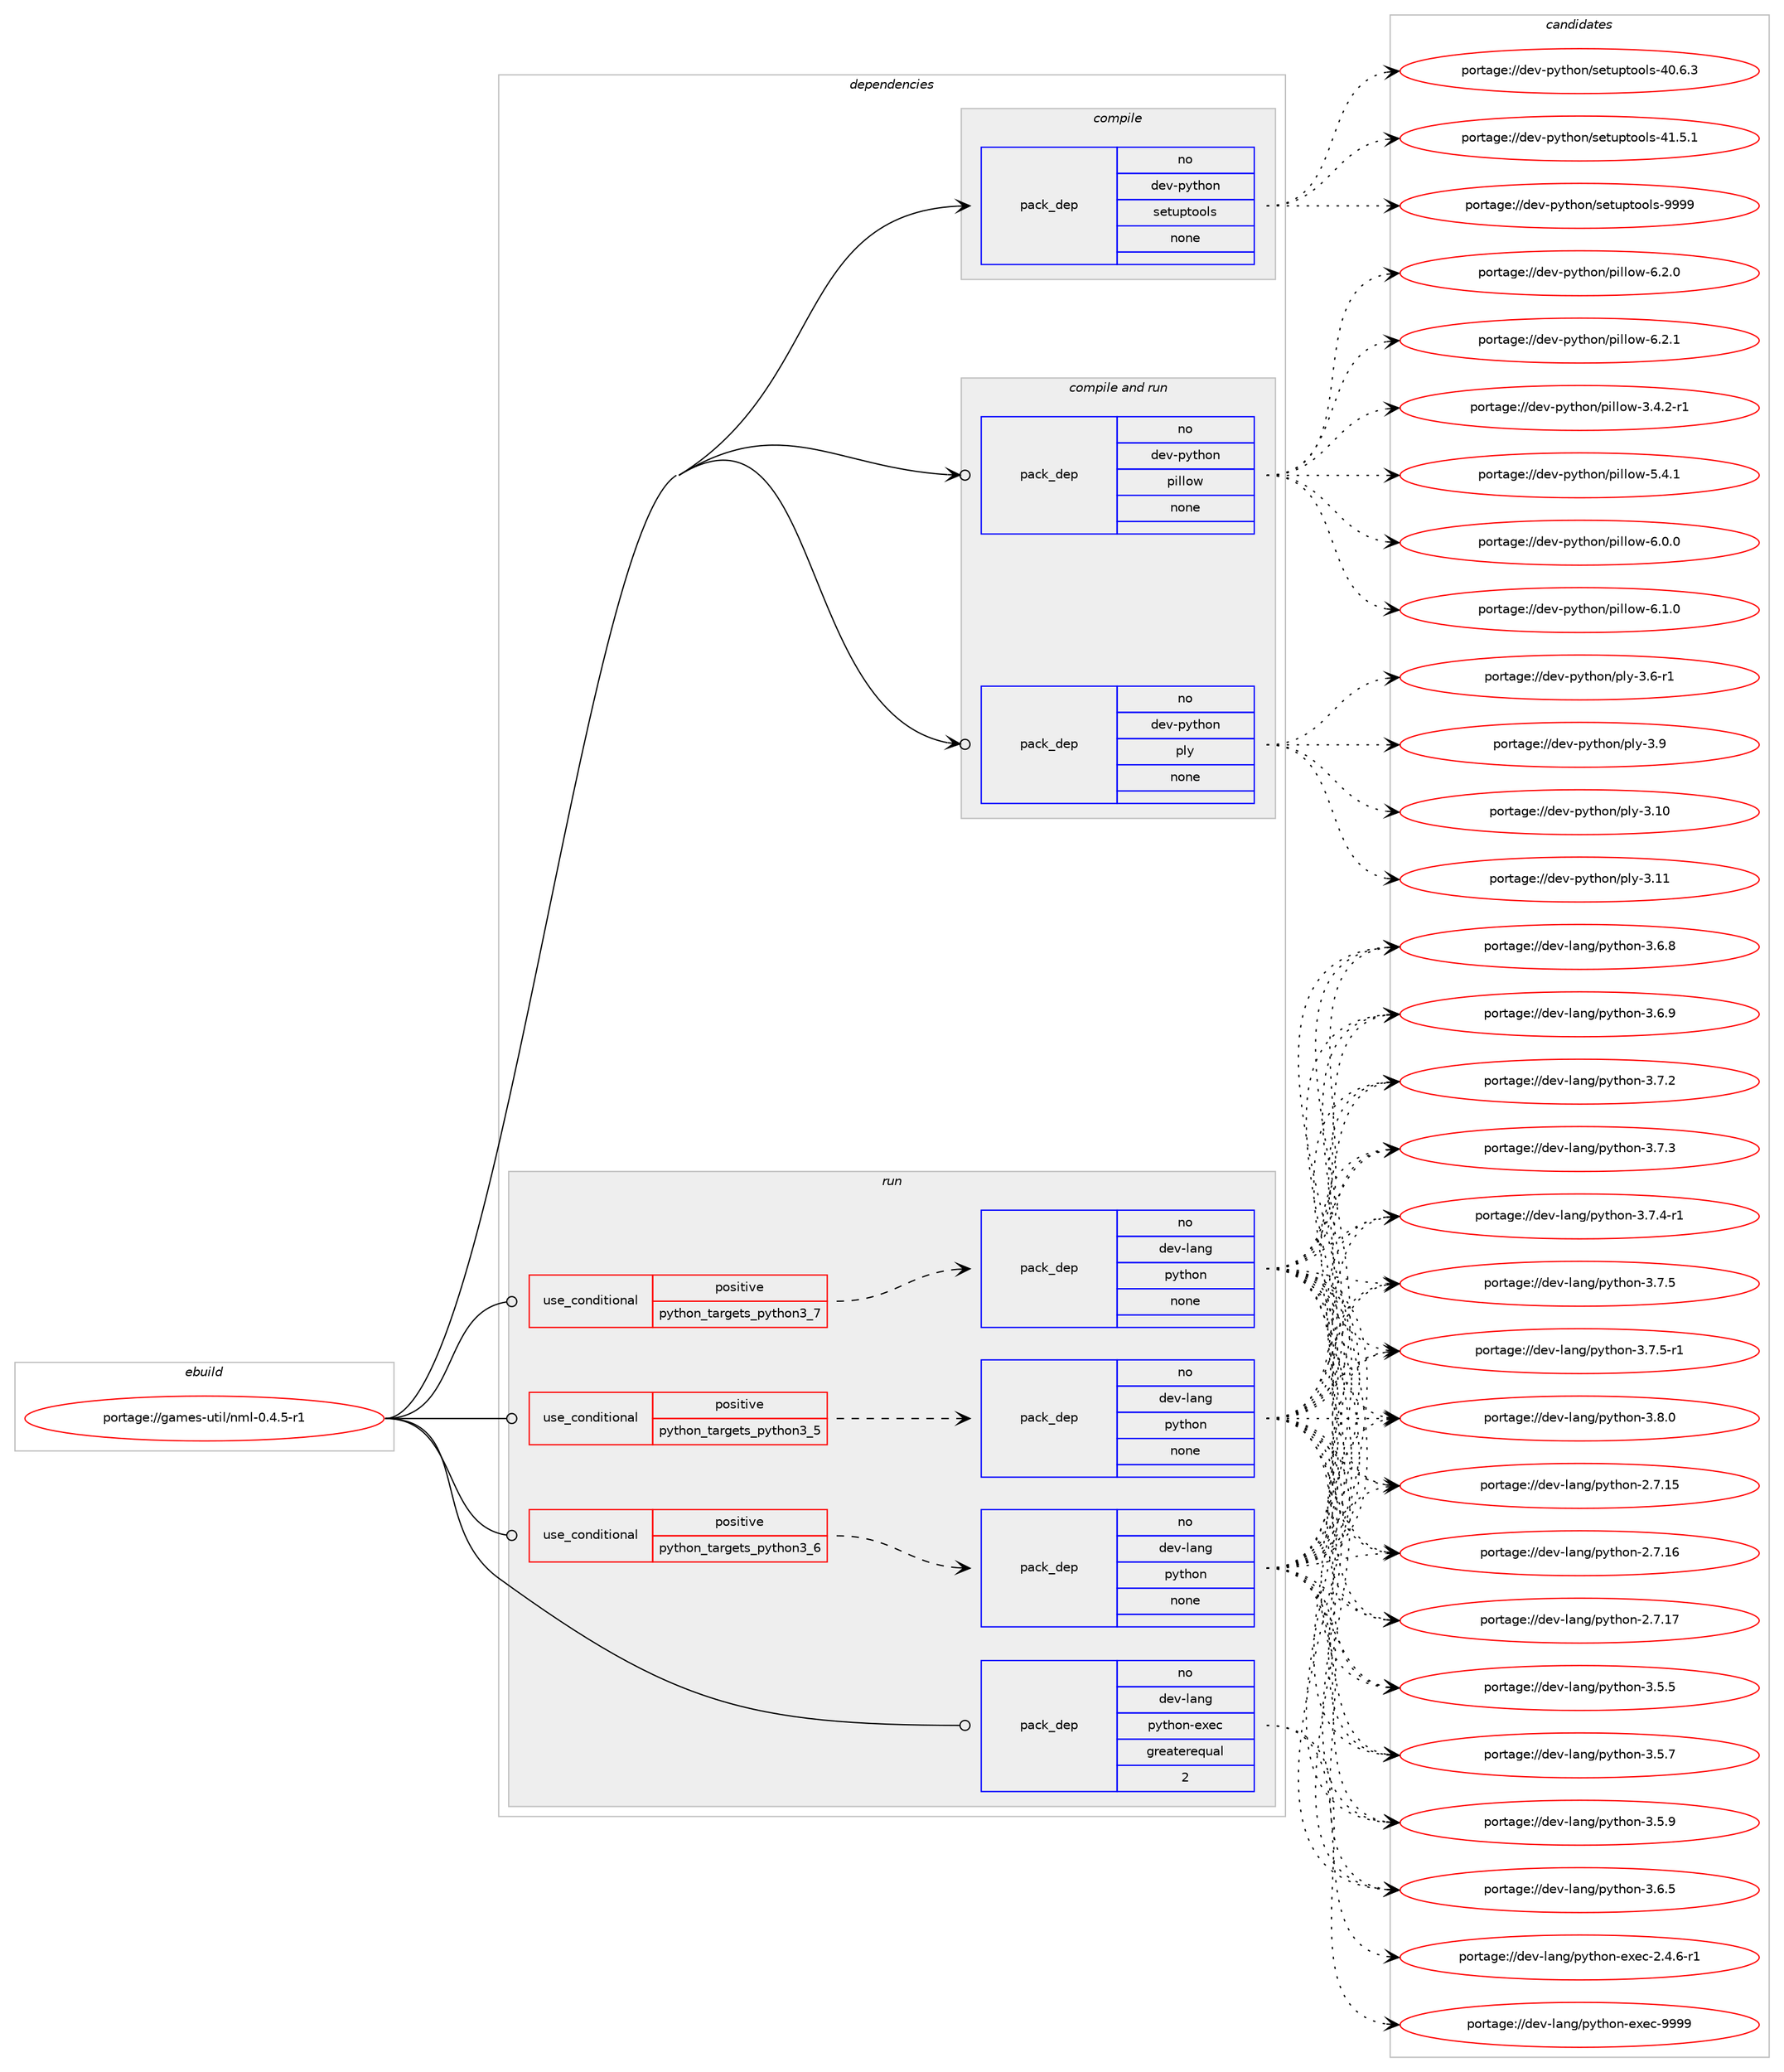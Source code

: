 digraph prolog {

# *************
# Graph options
# *************

newrank=true;
concentrate=true;
compound=true;
graph [rankdir=LR,fontname=Helvetica,fontsize=10,ranksep=1.5];#, ranksep=2.5, nodesep=0.2];
edge  [arrowhead=vee];
node  [fontname=Helvetica,fontsize=10];

# **********
# The ebuild
# **********

subgraph cluster_leftcol {
color=gray;
rank=same;
label=<<i>ebuild</i>>;
id [label="portage://games-util/nml-0.4.5-r1", color=red, width=4, href="../games-util/nml-0.4.5-r1.svg"];
}

# ****************
# The dependencies
# ****************

subgraph cluster_midcol {
color=gray;
label=<<i>dependencies</i>>;
subgraph cluster_compile {
fillcolor="#eeeeee";
style=filled;
label=<<i>compile</i>>;
subgraph pack199739 {
dependency277676 [label=<<TABLE BORDER="0" CELLBORDER="1" CELLSPACING="0" CELLPADDING="4" WIDTH="220"><TR><TD ROWSPAN="6" CELLPADDING="30">pack_dep</TD></TR><TR><TD WIDTH="110">no</TD></TR><TR><TD>dev-python</TD></TR><TR><TD>setuptools</TD></TR><TR><TD>none</TD></TR><TR><TD></TD></TR></TABLE>>, shape=none, color=blue];
}
id:e -> dependency277676:w [weight=20,style="solid",arrowhead="vee"];
}
subgraph cluster_compileandrun {
fillcolor="#eeeeee";
style=filled;
label=<<i>compile and run</i>>;
subgraph pack199740 {
dependency277677 [label=<<TABLE BORDER="0" CELLBORDER="1" CELLSPACING="0" CELLPADDING="4" WIDTH="220"><TR><TD ROWSPAN="6" CELLPADDING="30">pack_dep</TD></TR><TR><TD WIDTH="110">no</TD></TR><TR><TD>dev-python</TD></TR><TR><TD>pillow</TD></TR><TR><TD>none</TD></TR><TR><TD></TD></TR></TABLE>>, shape=none, color=blue];
}
id:e -> dependency277677:w [weight=20,style="solid",arrowhead="odotvee"];
subgraph pack199741 {
dependency277678 [label=<<TABLE BORDER="0" CELLBORDER="1" CELLSPACING="0" CELLPADDING="4" WIDTH="220"><TR><TD ROWSPAN="6" CELLPADDING="30">pack_dep</TD></TR><TR><TD WIDTH="110">no</TD></TR><TR><TD>dev-python</TD></TR><TR><TD>ply</TD></TR><TR><TD>none</TD></TR><TR><TD></TD></TR></TABLE>>, shape=none, color=blue];
}
id:e -> dependency277678:w [weight=20,style="solid",arrowhead="odotvee"];
}
subgraph cluster_run {
fillcolor="#eeeeee";
style=filled;
label=<<i>run</i>>;
subgraph cond73893 {
dependency277679 [label=<<TABLE BORDER="0" CELLBORDER="1" CELLSPACING="0" CELLPADDING="4"><TR><TD ROWSPAN="3" CELLPADDING="10">use_conditional</TD></TR><TR><TD>positive</TD></TR><TR><TD>python_targets_python3_5</TD></TR></TABLE>>, shape=none, color=red];
subgraph pack199742 {
dependency277680 [label=<<TABLE BORDER="0" CELLBORDER="1" CELLSPACING="0" CELLPADDING="4" WIDTH="220"><TR><TD ROWSPAN="6" CELLPADDING="30">pack_dep</TD></TR><TR><TD WIDTH="110">no</TD></TR><TR><TD>dev-lang</TD></TR><TR><TD>python</TD></TR><TR><TD>none</TD></TR><TR><TD></TD></TR></TABLE>>, shape=none, color=blue];
}
dependency277679:e -> dependency277680:w [weight=20,style="dashed",arrowhead="vee"];
}
id:e -> dependency277679:w [weight=20,style="solid",arrowhead="odot"];
subgraph cond73894 {
dependency277681 [label=<<TABLE BORDER="0" CELLBORDER="1" CELLSPACING="0" CELLPADDING="4"><TR><TD ROWSPAN="3" CELLPADDING="10">use_conditional</TD></TR><TR><TD>positive</TD></TR><TR><TD>python_targets_python3_6</TD></TR></TABLE>>, shape=none, color=red];
subgraph pack199743 {
dependency277682 [label=<<TABLE BORDER="0" CELLBORDER="1" CELLSPACING="0" CELLPADDING="4" WIDTH="220"><TR><TD ROWSPAN="6" CELLPADDING="30">pack_dep</TD></TR><TR><TD WIDTH="110">no</TD></TR><TR><TD>dev-lang</TD></TR><TR><TD>python</TD></TR><TR><TD>none</TD></TR><TR><TD></TD></TR></TABLE>>, shape=none, color=blue];
}
dependency277681:e -> dependency277682:w [weight=20,style="dashed",arrowhead="vee"];
}
id:e -> dependency277681:w [weight=20,style="solid",arrowhead="odot"];
subgraph cond73895 {
dependency277683 [label=<<TABLE BORDER="0" CELLBORDER="1" CELLSPACING="0" CELLPADDING="4"><TR><TD ROWSPAN="3" CELLPADDING="10">use_conditional</TD></TR><TR><TD>positive</TD></TR><TR><TD>python_targets_python3_7</TD></TR></TABLE>>, shape=none, color=red];
subgraph pack199744 {
dependency277684 [label=<<TABLE BORDER="0" CELLBORDER="1" CELLSPACING="0" CELLPADDING="4" WIDTH="220"><TR><TD ROWSPAN="6" CELLPADDING="30">pack_dep</TD></TR><TR><TD WIDTH="110">no</TD></TR><TR><TD>dev-lang</TD></TR><TR><TD>python</TD></TR><TR><TD>none</TD></TR><TR><TD></TD></TR></TABLE>>, shape=none, color=blue];
}
dependency277683:e -> dependency277684:w [weight=20,style="dashed",arrowhead="vee"];
}
id:e -> dependency277683:w [weight=20,style="solid",arrowhead="odot"];
subgraph pack199745 {
dependency277685 [label=<<TABLE BORDER="0" CELLBORDER="1" CELLSPACING="0" CELLPADDING="4" WIDTH="220"><TR><TD ROWSPAN="6" CELLPADDING="30">pack_dep</TD></TR><TR><TD WIDTH="110">no</TD></TR><TR><TD>dev-lang</TD></TR><TR><TD>python-exec</TD></TR><TR><TD>greaterequal</TD></TR><TR><TD>2</TD></TR></TABLE>>, shape=none, color=blue];
}
id:e -> dependency277685:w [weight=20,style="solid",arrowhead="odot"];
}
}

# **************
# The candidates
# **************

subgraph cluster_choices {
rank=same;
color=gray;
label=<<i>candidates</i>>;

subgraph choice199739 {
color=black;
nodesep=1;
choiceportage100101118451121211161041111104711510111611711211611111110811545524846544651 [label="portage://dev-python/setuptools-40.6.3", color=red, width=4,href="../dev-python/setuptools-40.6.3.svg"];
choiceportage100101118451121211161041111104711510111611711211611111110811545524946534649 [label="portage://dev-python/setuptools-41.5.1", color=red, width=4,href="../dev-python/setuptools-41.5.1.svg"];
choiceportage10010111845112121116104111110471151011161171121161111111081154557575757 [label="portage://dev-python/setuptools-9999", color=red, width=4,href="../dev-python/setuptools-9999.svg"];
dependency277676:e -> choiceportage100101118451121211161041111104711510111611711211611111110811545524846544651:w [style=dotted,weight="100"];
dependency277676:e -> choiceportage100101118451121211161041111104711510111611711211611111110811545524946534649:w [style=dotted,weight="100"];
dependency277676:e -> choiceportage10010111845112121116104111110471151011161171121161111111081154557575757:w [style=dotted,weight="100"];
}
subgraph choice199740 {
color=black;
nodesep=1;
choiceportage10010111845112121116104111110471121051081081111194551465246504511449 [label="portage://dev-python/pillow-3.4.2-r1", color=red, width=4,href="../dev-python/pillow-3.4.2-r1.svg"];
choiceportage1001011184511212111610411111047112105108108111119455346524649 [label="portage://dev-python/pillow-5.4.1", color=red, width=4,href="../dev-python/pillow-5.4.1.svg"];
choiceportage1001011184511212111610411111047112105108108111119455446484648 [label="portage://dev-python/pillow-6.0.0", color=red, width=4,href="../dev-python/pillow-6.0.0.svg"];
choiceportage1001011184511212111610411111047112105108108111119455446494648 [label="portage://dev-python/pillow-6.1.0", color=red, width=4,href="../dev-python/pillow-6.1.0.svg"];
choiceportage1001011184511212111610411111047112105108108111119455446504648 [label="portage://dev-python/pillow-6.2.0", color=red, width=4,href="../dev-python/pillow-6.2.0.svg"];
choiceportage1001011184511212111610411111047112105108108111119455446504649 [label="portage://dev-python/pillow-6.2.1", color=red, width=4,href="../dev-python/pillow-6.2.1.svg"];
dependency277677:e -> choiceportage10010111845112121116104111110471121051081081111194551465246504511449:w [style=dotted,weight="100"];
dependency277677:e -> choiceportage1001011184511212111610411111047112105108108111119455346524649:w [style=dotted,weight="100"];
dependency277677:e -> choiceportage1001011184511212111610411111047112105108108111119455446484648:w [style=dotted,weight="100"];
dependency277677:e -> choiceportage1001011184511212111610411111047112105108108111119455446494648:w [style=dotted,weight="100"];
dependency277677:e -> choiceportage1001011184511212111610411111047112105108108111119455446504648:w [style=dotted,weight="100"];
dependency277677:e -> choiceportage1001011184511212111610411111047112105108108111119455446504649:w [style=dotted,weight="100"];
}
subgraph choice199741 {
color=black;
nodesep=1;
choiceportage10010111845112121116104111110471121081214551464948 [label="portage://dev-python/ply-3.10", color=red, width=4,href="../dev-python/ply-3.10.svg"];
choiceportage10010111845112121116104111110471121081214551464949 [label="portage://dev-python/ply-3.11", color=red, width=4,href="../dev-python/ply-3.11.svg"];
choiceportage1001011184511212111610411111047112108121455146544511449 [label="portage://dev-python/ply-3.6-r1", color=red, width=4,href="../dev-python/ply-3.6-r1.svg"];
choiceportage100101118451121211161041111104711210812145514657 [label="portage://dev-python/ply-3.9", color=red, width=4,href="../dev-python/ply-3.9.svg"];
dependency277678:e -> choiceportage10010111845112121116104111110471121081214551464948:w [style=dotted,weight="100"];
dependency277678:e -> choiceportage10010111845112121116104111110471121081214551464949:w [style=dotted,weight="100"];
dependency277678:e -> choiceportage1001011184511212111610411111047112108121455146544511449:w [style=dotted,weight="100"];
dependency277678:e -> choiceportage100101118451121211161041111104711210812145514657:w [style=dotted,weight="100"];
}
subgraph choice199742 {
color=black;
nodesep=1;
choiceportage10010111845108971101034711212111610411111045504655464953 [label="portage://dev-lang/python-2.7.15", color=red, width=4,href="../dev-lang/python-2.7.15.svg"];
choiceportage10010111845108971101034711212111610411111045504655464954 [label="portage://dev-lang/python-2.7.16", color=red, width=4,href="../dev-lang/python-2.7.16.svg"];
choiceportage10010111845108971101034711212111610411111045504655464955 [label="portage://dev-lang/python-2.7.17", color=red, width=4,href="../dev-lang/python-2.7.17.svg"];
choiceportage100101118451089711010347112121116104111110455146534653 [label="portage://dev-lang/python-3.5.5", color=red, width=4,href="../dev-lang/python-3.5.5.svg"];
choiceportage100101118451089711010347112121116104111110455146534655 [label="portage://dev-lang/python-3.5.7", color=red, width=4,href="../dev-lang/python-3.5.7.svg"];
choiceportage100101118451089711010347112121116104111110455146534657 [label="portage://dev-lang/python-3.5.9", color=red, width=4,href="../dev-lang/python-3.5.9.svg"];
choiceportage100101118451089711010347112121116104111110455146544653 [label="portage://dev-lang/python-3.6.5", color=red, width=4,href="../dev-lang/python-3.6.5.svg"];
choiceportage100101118451089711010347112121116104111110455146544656 [label="portage://dev-lang/python-3.6.8", color=red, width=4,href="../dev-lang/python-3.6.8.svg"];
choiceportage100101118451089711010347112121116104111110455146544657 [label="portage://dev-lang/python-3.6.9", color=red, width=4,href="../dev-lang/python-3.6.9.svg"];
choiceportage100101118451089711010347112121116104111110455146554650 [label="portage://dev-lang/python-3.7.2", color=red, width=4,href="../dev-lang/python-3.7.2.svg"];
choiceportage100101118451089711010347112121116104111110455146554651 [label="portage://dev-lang/python-3.7.3", color=red, width=4,href="../dev-lang/python-3.7.3.svg"];
choiceportage1001011184510897110103471121211161041111104551465546524511449 [label="portage://dev-lang/python-3.7.4-r1", color=red, width=4,href="../dev-lang/python-3.7.4-r1.svg"];
choiceportage100101118451089711010347112121116104111110455146554653 [label="portage://dev-lang/python-3.7.5", color=red, width=4,href="../dev-lang/python-3.7.5.svg"];
choiceportage1001011184510897110103471121211161041111104551465546534511449 [label="portage://dev-lang/python-3.7.5-r1", color=red, width=4,href="../dev-lang/python-3.7.5-r1.svg"];
choiceportage100101118451089711010347112121116104111110455146564648 [label="portage://dev-lang/python-3.8.0", color=red, width=4,href="../dev-lang/python-3.8.0.svg"];
dependency277680:e -> choiceportage10010111845108971101034711212111610411111045504655464953:w [style=dotted,weight="100"];
dependency277680:e -> choiceportage10010111845108971101034711212111610411111045504655464954:w [style=dotted,weight="100"];
dependency277680:e -> choiceportage10010111845108971101034711212111610411111045504655464955:w [style=dotted,weight="100"];
dependency277680:e -> choiceportage100101118451089711010347112121116104111110455146534653:w [style=dotted,weight="100"];
dependency277680:e -> choiceportage100101118451089711010347112121116104111110455146534655:w [style=dotted,weight="100"];
dependency277680:e -> choiceportage100101118451089711010347112121116104111110455146534657:w [style=dotted,weight="100"];
dependency277680:e -> choiceportage100101118451089711010347112121116104111110455146544653:w [style=dotted,weight="100"];
dependency277680:e -> choiceportage100101118451089711010347112121116104111110455146544656:w [style=dotted,weight="100"];
dependency277680:e -> choiceportage100101118451089711010347112121116104111110455146544657:w [style=dotted,weight="100"];
dependency277680:e -> choiceportage100101118451089711010347112121116104111110455146554650:w [style=dotted,weight="100"];
dependency277680:e -> choiceportage100101118451089711010347112121116104111110455146554651:w [style=dotted,weight="100"];
dependency277680:e -> choiceportage1001011184510897110103471121211161041111104551465546524511449:w [style=dotted,weight="100"];
dependency277680:e -> choiceportage100101118451089711010347112121116104111110455146554653:w [style=dotted,weight="100"];
dependency277680:e -> choiceportage1001011184510897110103471121211161041111104551465546534511449:w [style=dotted,weight="100"];
dependency277680:e -> choiceportage100101118451089711010347112121116104111110455146564648:w [style=dotted,weight="100"];
}
subgraph choice199743 {
color=black;
nodesep=1;
choiceportage10010111845108971101034711212111610411111045504655464953 [label="portage://dev-lang/python-2.7.15", color=red, width=4,href="../dev-lang/python-2.7.15.svg"];
choiceportage10010111845108971101034711212111610411111045504655464954 [label="portage://dev-lang/python-2.7.16", color=red, width=4,href="../dev-lang/python-2.7.16.svg"];
choiceportage10010111845108971101034711212111610411111045504655464955 [label="portage://dev-lang/python-2.7.17", color=red, width=4,href="../dev-lang/python-2.7.17.svg"];
choiceportage100101118451089711010347112121116104111110455146534653 [label="portage://dev-lang/python-3.5.5", color=red, width=4,href="../dev-lang/python-3.5.5.svg"];
choiceportage100101118451089711010347112121116104111110455146534655 [label="portage://dev-lang/python-3.5.7", color=red, width=4,href="../dev-lang/python-3.5.7.svg"];
choiceportage100101118451089711010347112121116104111110455146534657 [label="portage://dev-lang/python-3.5.9", color=red, width=4,href="../dev-lang/python-3.5.9.svg"];
choiceportage100101118451089711010347112121116104111110455146544653 [label="portage://dev-lang/python-3.6.5", color=red, width=4,href="../dev-lang/python-3.6.5.svg"];
choiceportage100101118451089711010347112121116104111110455146544656 [label="portage://dev-lang/python-3.6.8", color=red, width=4,href="../dev-lang/python-3.6.8.svg"];
choiceportage100101118451089711010347112121116104111110455146544657 [label="portage://dev-lang/python-3.6.9", color=red, width=4,href="../dev-lang/python-3.6.9.svg"];
choiceportage100101118451089711010347112121116104111110455146554650 [label="portage://dev-lang/python-3.7.2", color=red, width=4,href="../dev-lang/python-3.7.2.svg"];
choiceportage100101118451089711010347112121116104111110455146554651 [label="portage://dev-lang/python-3.7.3", color=red, width=4,href="../dev-lang/python-3.7.3.svg"];
choiceportage1001011184510897110103471121211161041111104551465546524511449 [label="portage://dev-lang/python-3.7.4-r1", color=red, width=4,href="../dev-lang/python-3.7.4-r1.svg"];
choiceportage100101118451089711010347112121116104111110455146554653 [label="portage://dev-lang/python-3.7.5", color=red, width=4,href="../dev-lang/python-3.7.5.svg"];
choiceportage1001011184510897110103471121211161041111104551465546534511449 [label="portage://dev-lang/python-3.7.5-r1", color=red, width=4,href="../dev-lang/python-3.7.5-r1.svg"];
choiceportage100101118451089711010347112121116104111110455146564648 [label="portage://dev-lang/python-3.8.0", color=red, width=4,href="../dev-lang/python-3.8.0.svg"];
dependency277682:e -> choiceportage10010111845108971101034711212111610411111045504655464953:w [style=dotted,weight="100"];
dependency277682:e -> choiceportage10010111845108971101034711212111610411111045504655464954:w [style=dotted,weight="100"];
dependency277682:e -> choiceportage10010111845108971101034711212111610411111045504655464955:w [style=dotted,weight="100"];
dependency277682:e -> choiceportage100101118451089711010347112121116104111110455146534653:w [style=dotted,weight="100"];
dependency277682:e -> choiceportage100101118451089711010347112121116104111110455146534655:w [style=dotted,weight="100"];
dependency277682:e -> choiceportage100101118451089711010347112121116104111110455146534657:w [style=dotted,weight="100"];
dependency277682:e -> choiceportage100101118451089711010347112121116104111110455146544653:w [style=dotted,weight="100"];
dependency277682:e -> choiceportage100101118451089711010347112121116104111110455146544656:w [style=dotted,weight="100"];
dependency277682:e -> choiceportage100101118451089711010347112121116104111110455146544657:w [style=dotted,weight="100"];
dependency277682:e -> choiceportage100101118451089711010347112121116104111110455146554650:w [style=dotted,weight="100"];
dependency277682:e -> choiceportage100101118451089711010347112121116104111110455146554651:w [style=dotted,weight="100"];
dependency277682:e -> choiceportage1001011184510897110103471121211161041111104551465546524511449:w [style=dotted,weight="100"];
dependency277682:e -> choiceportage100101118451089711010347112121116104111110455146554653:w [style=dotted,weight="100"];
dependency277682:e -> choiceportage1001011184510897110103471121211161041111104551465546534511449:w [style=dotted,weight="100"];
dependency277682:e -> choiceportage100101118451089711010347112121116104111110455146564648:w [style=dotted,weight="100"];
}
subgraph choice199744 {
color=black;
nodesep=1;
choiceportage10010111845108971101034711212111610411111045504655464953 [label="portage://dev-lang/python-2.7.15", color=red, width=4,href="../dev-lang/python-2.7.15.svg"];
choiceportage10010111845108971101034711212111610411111045504655464954 [label="portage://dev-lang/python-2.7.16", color=red, width=4,href="../dev-lang/python-2.7.16.svg"];
choiceportage10010111845108971101034711212111610411111045504655464955 [label="portage://dev-lang/python-2.7.17", color=red, width=4,href="../dev-lang/python-2.7.17.svg"];
choiceportage100101118451089711010347112121116104111110455146534653 [label="portage://dev-lang/python-3.5.5", color=red, width=4,href="../dev-lang/python-3.5.5.svg"];
choiceportage100101118451089711010347112121116104111110455146534655 [label="portage://dev-lang/python-3.5.7", color=red, width=4,href="../dev-lang/python-3.5.7.svg"];
choiceportage100101118451089711010347112121116104111110455146534657 [label="portage://dev-lang/python-3.5.9", color=red, width=4,href="../dev-lang/python-3.5.9.svg"];
choiceportage100101118451089711010347112121116104111110455146544653 [label="portage://dev-lang/python-3.6.5", color=red, width=4,href="../dev-lang/python-3.6.5.svg"];
choiceportage100101118451089711010347112121116104111110455146544656 [label="portage://dev-lang/python-3.6.8", color=red, width=4,href="../dev-lang/python-3.6.8.svg"];
choiceportage100101118451089711010347112121116104111110455146544657 [label="portage://dev-lang/python-3.6.9", color=red, width=4,href="../dev-lang/python-3.6.9.svg"];
choiceportage100101118451089711010347112121116104111110455146554650 [label="portage://dev-lang/python-3.7.2", color=red, width=4,href="../dev-lang/python-3.7.2.svg"];
choiceportage100101118451089711010347112121116104111110455146554651 [label="portage://dev-lang/python-3.7.3", color=red, width=4,href="../dev-lang/python-3.7.3.svg"];
choiceportage1001011184510897110103471121211161041111104551465546524511449 [label="portage://dev-lang/python-3.7.4-r1", color=red, width=4,href="../dev-lang/python-3.7.4-r1.svg"];
choiceportage100101118451089711010347112121116104111110455146554653 [label="portage://dev-lang/python-3.7.5", color=red, width=4,href="../dev-lang/python-3.7.5.svg"];
choiceportage1001011184510897110103471121211161041111104551465546534511449 [label="portage://dev-lang/python-3.7.5-r1", color=red, width=4,href="../dev-lang/python-3.7.5-r1.svg"];
choiceportage100101118451089711010347112121116104111110455146564648 [label="portage://dev-lang/python-3.8.0", color=red, width=4,href="../dev-lang/python-3.8.0.svg"];
dependency277684:e -> choiceportage10010111845108971101034711212111610411111045504655464953:w [style=dotted,weight="100"];
dependency277684:e -> choiceportage10010111845108971101034711212111610411111045504655464954:w [style=dotted,weight="100"];
dependency277684:e -> choiceportage10010111845108971101034711212111610411111045504655464955:w [style=dotted,weight="100"];
dependency277684:e -> choiceportage100101118451089711010347112121116104111110455146534653:w [style=dotted,weight="100"];
dependency277684:e -> choiceportage100101118451089711010347112121116104111110455146534655:w [style=dotted,weight="100"];
dependency277684:e -> choiceportage100101118451089711010347112121116104111110455146534657:w [style=dotted,weight="100"];
dependency277684:e -> choiceportage100101118451089711010347112121116104111110455146544653:w [style=dotted,weight="100"];
dependency277684:e -> choiceportage100101118451089711010347112121116104111110455146544656:w [style=dotted,weight="100"];
dependency277684:e -> choiceportage100101118451089711010347112121116104111110455146544657:w [style=dotted,weight="100"];
dependency277684:e -> choiceportage100101118451089711010347112121116104111110455146554650:w [style=dotted,weight="100"];
dependency277684:e -> choiceportage100101118451089711010347112121116104111110455146554651:w [style=dotted,weight="100"];
dependency277684:e -> choiceportage1001011184510897110103471121211161041111104551465546524511449:w [style=dotted,weight="100"];
dependency277684:e -> choiceportage100101118451089711010347112121116104111110455146554653:w [style=dotted,weight="100"];
dependency277684:e -> choiceportage1001011184510897110103471121211161041111104551465546534511449:w [style=dotted,weight="100"];
dependency277684:e -> choiceportage100101118451089711010347112121116104111110455146564648:w [style=dotted,weight="100"];
}
subgraph choice199745 {
color=black;
nodesep=1;
choiceportage10010111845108971101034711212111610411111045101120101994550465246544511449 [label="portage://dev-lang/python-exec-2.4.6-r1", color=red, width=4,href="../dev-lang/python-exec-2.4.6-r1.svg"];
choiceportage10010111845108971101034711212111610411111045101120101994557575757 [label="portage://dev-lang/python-exec-9999", color=red, width=4,href="../dev-lang/python-exec-9999.svg"];
dependency277685:e -> choiceportage10010111845108971101034711212111610411111045101120101994550465246544511449:w [style=dotted,weight="100"];
dependency277685:e -> choiceportage10010111845108971101034711212111610411111045101120101994557575757:w [style=dotted,weight="100"];
}
}

}
